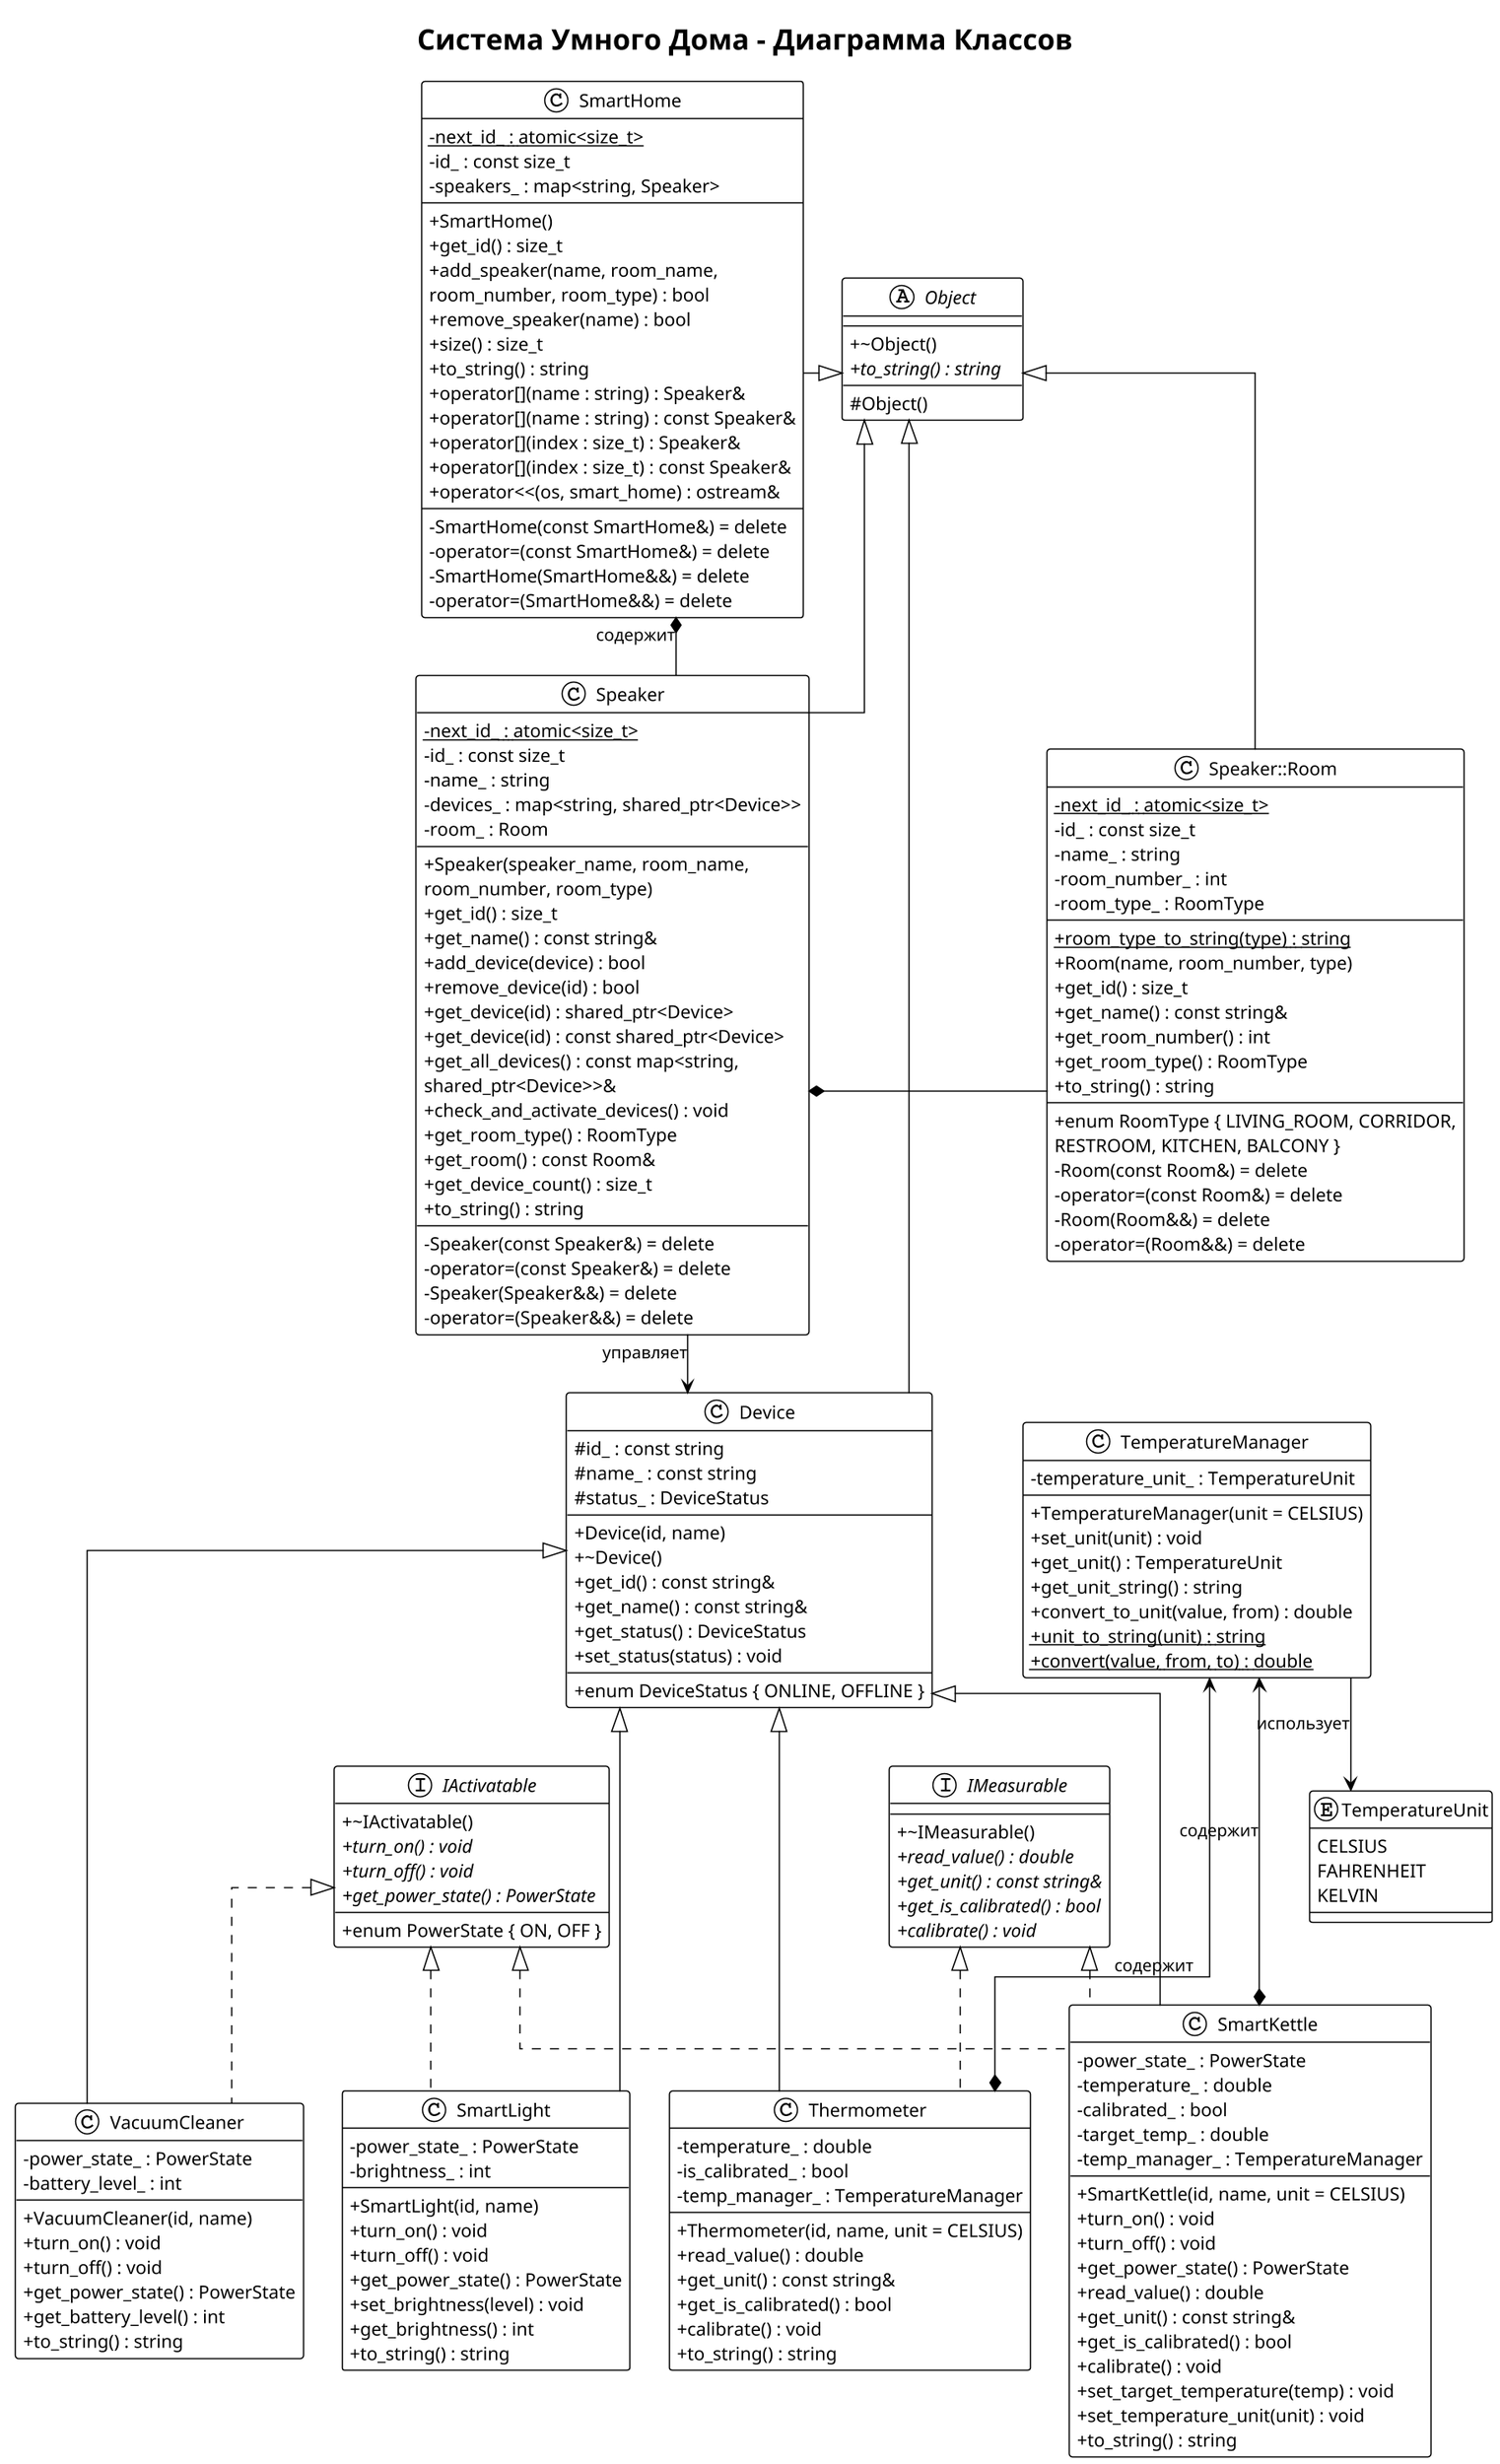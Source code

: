 @startuml SmartHouse_ClassDiagram

!theme plain
skinparam classAttributeIconSize 0
skinparam classFontSize 14
skinparam packageFontSize 12
skinparam dpi 150
skinparam linetype ortho
skinparam nodesep 30
skinparam ranksep 45
skinparam minClassWidth 140
skinparam maxClassWidth 350
skinparam wrapWidth 320

title "Система Умного Дома - Диаграмма Классов"

class SmartHome {
    - {static} next_id_ : atomic<size_t>
    - id_ : const size_t
    - speakers_ : map<string, Speaker>
    --
    + SmartHome()
    + get_id() : size_t
    + add_speaker(name, room_name, room_number, room_type) : bool
    + remove_speaker(name) : bool
    + size() : size_t
    + to_string() : string
    + operator[](name : string) : Speaker&
    + operator[](name : string) : const Speaker&
    + operator[](index : size_t) : Speaker&
    + operator[](index : size_t) : const Speaker&
    + operator<<(os, smart_home) : ostream&
    --
    - SmartHome(const SmartHome&) = delete
    - operator=(const SmartHome&) = delete
    - SmartHome(SmartHome&&) = delete
    - operator=(SmartHome&&) = delete
}

class Speaker {
    - {static} next_id_ : atomic<size_t>
    - id_ : const size_t
    - name_ : string
    - devices_ : map<string, shared_ptr<Device>>
    - room_ : Room
    --
    + Speaker(speaker_name, room_name, room_number, room_type)
    + get_id() : size_t
    + get_name() : const string&
    + add_device(device) : bool
    + remove_device(id) : bool
    + get_device(id) : shared_ptr<Device>
    + get_device(id) : const shared_ptr<Device>
    + get_all_devices() : const map<string, shared_ptr<Device>>&
    + check_and_activate_devices() : void
    + get_room_type() : RoomType
    + get_room() : const Room&
    + get_device_count() : size_t
    + to_string() : string
    --
    - Speaker(const Speaker&) = delete
    - operator=(const Speaker&) = delete
    - Speaker(Speaker&&) = delete
    - operator=(Speaker&&) = delete
}

class "Speaker::Room" as Room {
    - {static} next_id_ : atomic<size_t>
    - id_ : const size_t
    - name_ : string
    - room_number_ : int
    - room_type_ : RoomType
    --
    + {static} room_type_to_string(type) : string
    + Room(name, room_number, type)
    + get_id() : size_t
    + get_name() : const string&
    + get_room_number() : int
    + get_room_type() : RoomType
    + to_string() : string
    --
    + enum RoomType { LIVING_ROOM, CORRIDOR, RESTROOM, KITCHEN, BALCONY }
    - Room(const Room&) = delete
    - operator=(const Room&) = delete
    - Room(Room&&) = delete
    - operator=(Room&&) = delete
}

class Device {
    # id_ : const string
    # name_ : const string
    # status_ : DeviceStatus
    --
    + Device(id, name)
    + ~Device()
    + get_id() : const string&
    + get_name() : const string&
    + get_status() : DeviceStatus
    + set_status(status) : void
    --
    + enum DeviceStatus { ONLINE, OFFLINE }
}

abstract class Object {
    --
    + ~Object()
    + {abstract} to_string() : string
    --
    # Object()
}

enum TemperatureUnit {
    CELSIUS
    FAHRENHEIT
    KELVIN
}

class TemperatureManager {
    - temperature_unit_ : TemperatureUnit
    --
    + TemperatureManager(unit = CELSIUS)
    + set_unit(unit) : void
    + get_unit() : TemperatureUnit
    + get_unit_string() : string
    + convert_to_unit(value, from) : double
    + {static} unit_to_string(unit) : string
    + {static} convert(value, from, to) : double
}

interface IActivatable {
    + ~IActivatable()
    + {abstract} turn_on() : void
    + {abstract} turn_off() : void
    + {abstract} get_power_state() : PowerState
    --
    + enum PowerState { ON, OFF }
}

interface IMeasurable {
    + ~IMeasurable()
    + {abstract} read_value() : double
    + {abstract} get_unit() : const string&
    + {abstract} get_is_calibrated() : bool
    + {abstract} calibrate() : void
}

class VacuumCleaner {
    - power_state_ : PowerState
    - battery_level_ : int
    --
    + VacuumCleaner(id, name)
    + turn_on() : void
    + turn_off() : void
    + get_power_state() : PowerState
    + get_battery_level() : int
    + to_string() : string
}

class SmartLight {
    - power_state_ : PowerState
    - brightness_ : int
    --
    + SmartLight(id, name)
    + turn_on() : void
    + turn_off() : void
    + get_power_state() : PowerState
    + set_brightness(level) : void
    + get_brightness() : int
    + to_string() : string
}

class Thermometer {
    - temperature_ : double
    - is_calibrated_ : bool
    - temp_manager_ : TemperatureManager
    --
    + Thermometer(id, name, unit = CELSIUS)
    + read_value() : double
    + get_unit() : const string&
    + get_is_calibrated() : bool
    + calibrate() : void
    + to_string() : string
}

class SmartKettle {
    - power_state_ : PowerState
    - temperature_ : double
    - calibrated_ : bool
    - target_temp_ : double
    - temp_manager_ : TemperatureManager
    --
    + SmartKettle(id, name, unit = CELSIUS)
    + turn_on() : void
    + turn_off() : void
    + get_power_state() : PowerState
    + read_value() : double
    + get_unit() : const string&
    + get_is_calibrated() : bool
    + calibrate() : void
    + set_target_temperature(temp) : void
    + set_temperature_unit(unit) : void
    + to_string() : string
}

' Оптимизированное размещение для заполнения A4
SmartHome -[hidden]right- Object
Object -[hidden]right- TemperatureManager
SmartHome -[hidden]down-> Speaker
Speaker -[hidden]right- Room
Object -[hidden]down-> Device
Device -[hidden]right- TemperatureManager
TemperatureManager -[hidden]down- TemperatureUnit
Device -[hidden]down-> IActivatable
IActivatable -[hidden]right- IMeasurable
VacuumCleaner -[hidden]right- SmartLight
Thermometer -[hidden]right- SmartKettle
IActivatable -[hidden]down-> VacuumCleaner
IMeasurable -[hidden]down-> Thermometer

' Композиция
SmartHome *-- Speaker : "содержит"
Speaker *-- Room

' Управление устройствами
Speaker --> Device : "управляет"

' Наследование
Object <|-- Device
Object <|-- SmartHome
Object <|-- Speaker
Object <|-- Room
Device <|-- VacuumCleaner
Device <|-- SmartLight
Device <|-- Thermometer
Device <|-- SmartKettle

' Реализация интерфейсов
IActivatable <|.. VacuumCleaner
IActivatable <|.. SmartLight
IMeasurable <|.. Thermometer
IActivatable <|.. SmartKettle
IMeasurable <|.. SmartKettle

' Композиция с TemperatureManager
TemperatureManager <--* Thermometer : "содержит"
TemperatureManager <--* SmartKettle : "содержит"

' Использование enum TemperatureUnit
TemperatureManager --> TemperatureUnit : "использует"

@enduml 